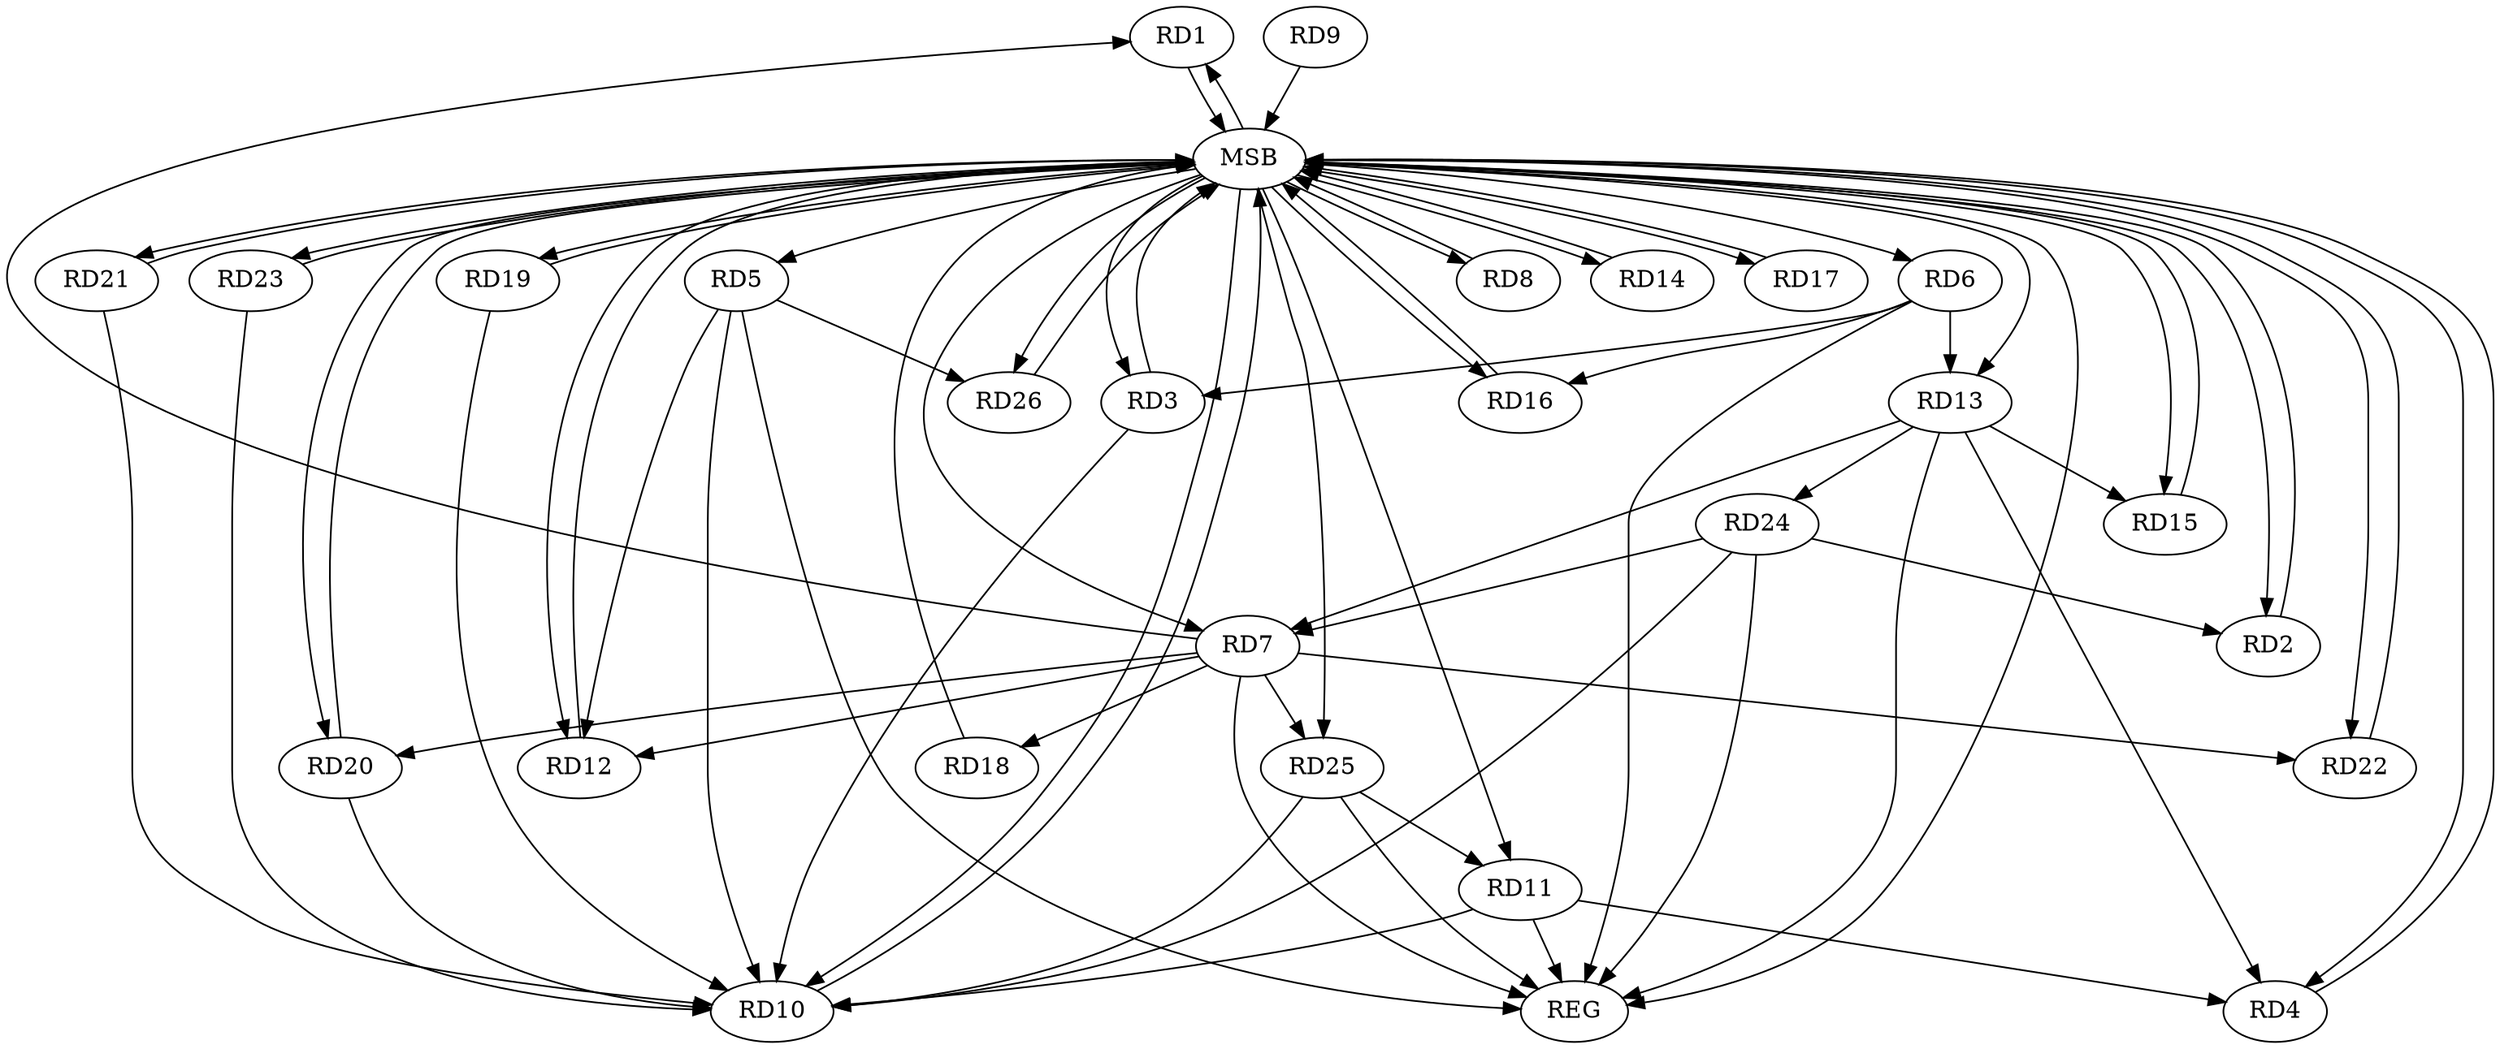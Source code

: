 strict digraph G {
  RD1 [ label="RD1" ];
  RD2 [ label="RD2" ];
  RD3 [ label="RD3" ];
  RD4 [ label="RD4" ];
  RD5 [ label="RD5" ];
  RD6 [ label="RD6" ];
  RD7 [ label="RD7" ];
  RD8 [ label="RD8" ];
  RD9 [ label="RD9" ];
  RD10 [ label="RD10" ];
  RD11 [ label="RD11" ];
  RD12 [ label="RD12" ];
  RD13 [ label="RD13" ];
  RD14 [ label="RD14" ];
  RD15 [ label="RD15" ];
  RD16 [ label="RD16" ];
  RD17 [ label="RD17" ];
  RD18 [ label="RD18" ];
  RD19 [ label="RD19" ];
  RD20 [ label="RD20" ];
  RD21 [ label="RD21" ];
  RD22 [ label="RD22" ];
  RD23 [ label="RD23" ];
  RD24 [ label="RD24" ];
  RD25 [ label="RD25" ];
  RD26 [ label="RD26" ];
  REG [ label="REG" ];
  MSB [ label="MSB" ];
  RD7 -> RD1;
  RD24 -> RD2;
  RD6 -> RD3;
  RD11 -> RD4;
  RD13 -> RD4;
  RD5 -> RD10;
  RD5 -> RD12;
  RD5 -> RD26;
  RD6 -> RD13;
  RD6 -> RD16;
  RD7 -> RD12;
  RD13 -> RD7;
  RD7 -> RD18;
  RD7 -> RD20;
  RD7 -> RD22;
  RD24 -> RD7;
  RD7 -> RD25;
  RD24 -> RD10;
  RD25 -> RD10;
  RD25 -> RD11;
  RD13 -> RD15;
  RD13 -> RD24;
  RD5 -> REG;
  RD6 -> REG;
  RD7 -> REG;
  RD11 -> REG;
  RD13 -> REG;
  RD24 -> REG;
  RD25 -> REG;
  RD1 -> MSB;
  MSB -> RD4;
  MSB -> RD7;
  MSB -> RD11;
  MSB -> RD17;
  MSB -> RD22;
  MSB -> REG;
  RD2 -> MSB;
  MSB -> RD5;
  MSB -> RD6;
  MSB -> RD16;
  RD3 -> MSB;
  MSB -> RD20;
  RD4 -> MSB;
  MSB -> RD1;
  MSB -> RD3;
  MSB -> RD21;
  MSB -> RD26;
  RD8 -> MSB;
  RD9 -> MSB;
  MSB -> RD23;
  MSB -> RD25;
  RD10 -> MSB;
  MSB -> RD2;
  RD12 -> MSB;
  MSB -> RD13;
  RD14 -> MSB;
  RD15 -> MSB;
  RD16 -> MSB;
  RD17 -> MSB;
  MSB -> RD12;
  RD18 -> MSB;
  MSB -> RD19;
  RD19 -> MSB;
  RD20 -> MSB;
  MSB -> RD8;
  RD21 -> MSB;
  RD22 -> MSB;
  MSB -> RD14;
  RD23 -> MSB;
  RD26 -> MSB;
  MSB -> RD10;
  MSB -> RD15;
  RD19 -> RD10;
  RD23 -> RD10;
  RD3 -> RD10;
  RD11 -> RD10;
  RD20 -> RD10;
  RD21 -> RD10;
}
